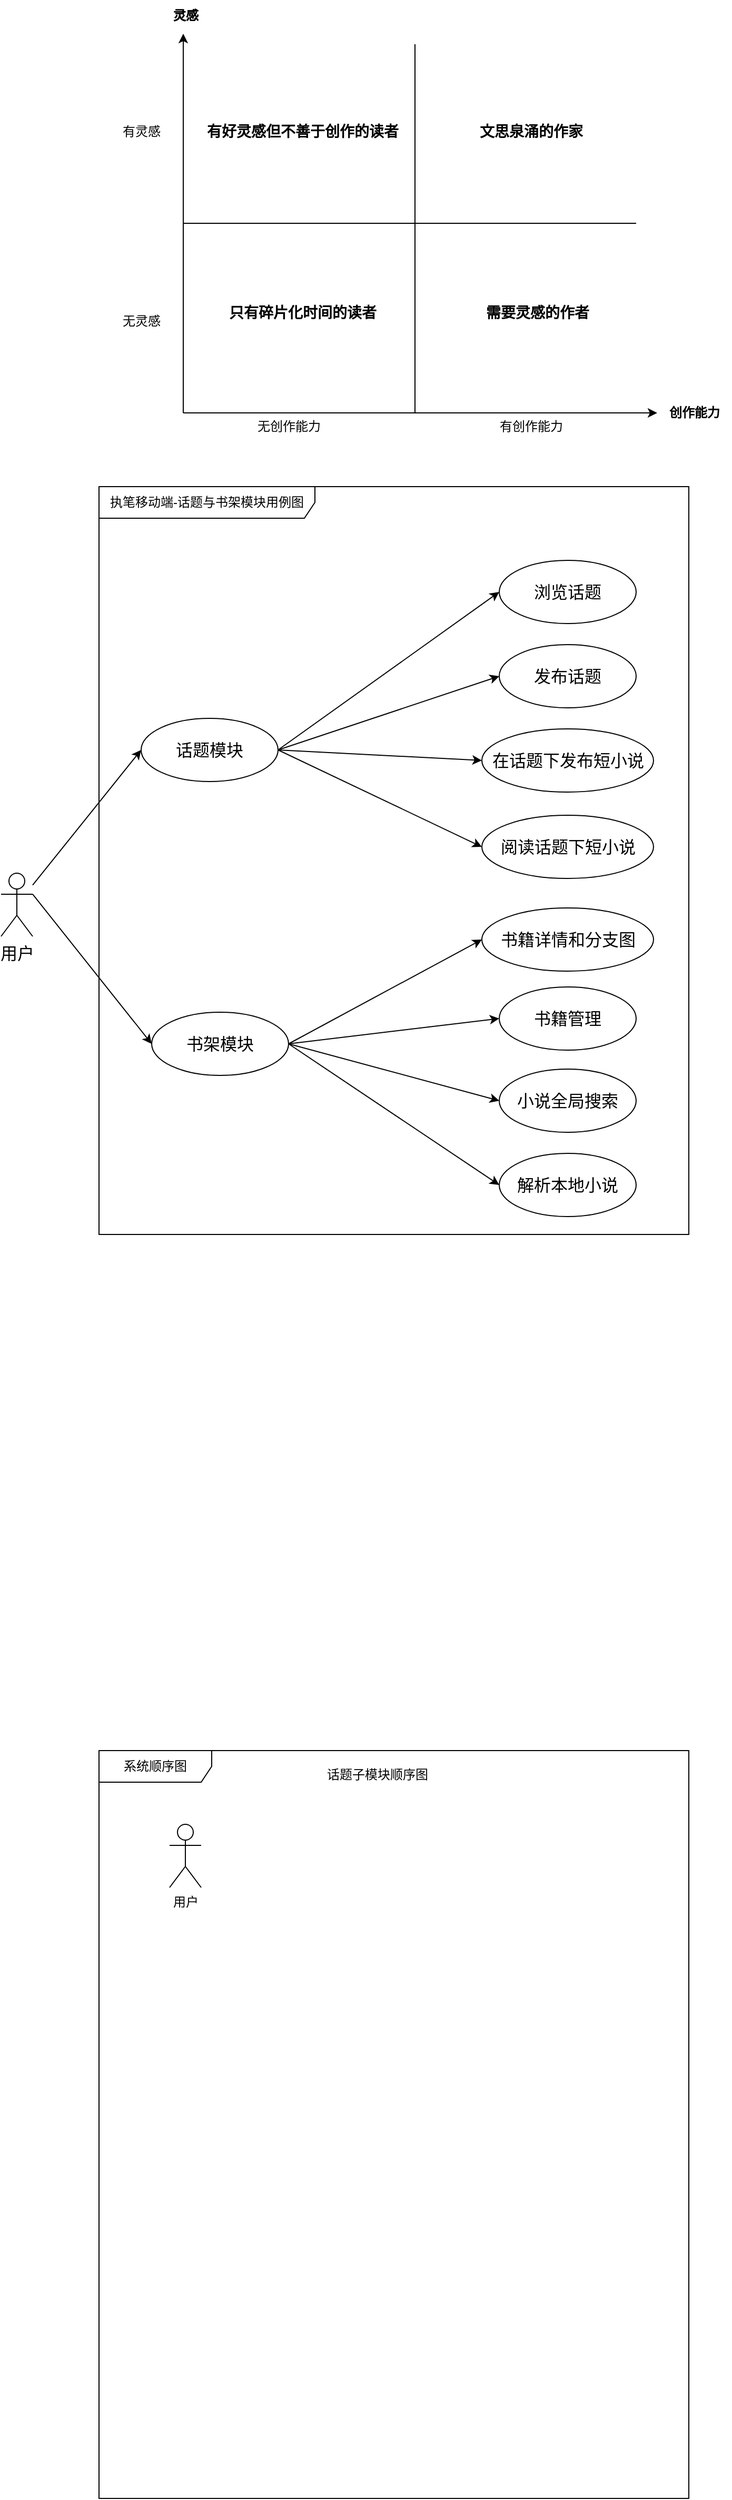 <mxfile version="26.2.13">
  <diagram name="第 1 页" id="5w60ZApVhtlBWwktxhmQ">
    <mxGraphModel dx="997" dy="643" grid="1" gridSize="10" guides="1" tooltips="1" connect="1" arrows="1" fold="1" page="1" pageScale="1" pageWidth="827" pageHeight="1169" math="0" shadow="0">
      <root>
        <mxCell id="0" />
        <mxCell id="1" parent="0" />
        <mxCell id="fj7yE3d4NN2Kqe4ZEAE6-2" value="" style="endArrow=classic;html=1;rounded=0;" parent="1" edge="1">
          <mxGeometry width="50" height="50" relative="1" as="geometry">
            <mxPoint x="390" y="600" as="sourcePoint" />
            <mxPoint x="840" y="600" as="targetPoint" />
          </mxGeometry>
        </mxCell>
        <mxCell id="fj7yE3d4NN2Kqe4ZEAE6-4" value="" style="endArrow=classic;html=1;rounded=0;" parent="1" edge="1">
          <mxGeometry width="50" height="50" relative="1" as="geometry">
            <mxPoint x="390" y="600" as="sourcePoint" />
            <mxPoint x="390" y="240" as="targetPoint" />
          </mxGeometry>
        </mxCell>
        <mxCell id="RaiOMSPYlgh454oG2q4W-1" value="" style="endArrow=none;html=1;rounded=0;" edge="1" parent="1">
          <mxGeometry width="50" height="50" relative="1" as="geometry">
            <mxPoint x="390" y="420" as="sourcePoint" />
            <mxPoint x="820" y="420" as="targetPoint" />
          </mxGeometry>
        </mxCell>
        <mxCell id="RaiOMSPYlgh454oG2q4W-2" value="" style="endArrow=none;html=1;rounded=0;" edge="1" parent="1">
          <mxGeometry width="50" height="50" relative="1" as="geometry">
            <mxPoint x="610" y="600" as="sourcePoint" />
            <mxPoint x="610" y="250" as="targetPoint" />
          </mxGeometry>
        </mxCell>
        <mxCell id="RaiOMSPYlgh454oG2q4W-3" value="&lt;b&gt;创作能力&lt;/b&gt;" style="text;html=1;align=center;verticalAlign=middle;resizable=0;points=[];autosize=1;strokeColor=none;fillColor=none;" vertex="1" parent="1">
          <mxGeometry x="840" y="585" width="70" height="30" as="geometry" />
        </mxCell>
        <mxCell id="RaiOMSPYlgh454oG2q4W-4" value="&lt;b&gt;灵感&lt;/b&gt;" style="text;html=1;align=center;verticalAlign=middle;resizable=0;points=[];autosize=1;strokeColor=none;fillColor=none;" vertex="1" parent="1">
          <mxGeometry x="367" y="208" width="50" height="30" as="geometry" />
        </mxCell>
        <mxCell id="RaiOMSPYlgh454oG2q4W-5" value="&lt;b&gt;灵感&lt;/b&gt;" style="text;html=1;align=center;verticalAlign=middle;resizable=0;points=[];autosize=1;strokeColor=none;fillColor=none;" vertex="1" parent="1">
          <mxGeometry x="367" y="208" width="50" height="30" as="geometry" />
        </mxCell>
        <mxCell id="RaiOMSPYlgh454oG2q4W-6" value="无创作能力" style="text;html=1;align=center;verticalAlign=middle;resizable=0;points=[];autosize=1;strokeColor=none;fillColor=none;" vertex="1" parent="1">
          <mxGeometry x="450" y="598" width="80" height="30" as="geometry" />
        </mxCell>
        <mxCell id="RaiOMSPYlgh454oG2q4W-7" value="有创作能力" style="text;html=1;align=center;verticalAlign=middle;resizable=0;points=[];autosize=1;strokeColor=none;fillColor=none;" vertex="1" parent="1">
          <mxGeometry x="680" y="598" width="80" height="30" as="geometry" />
        </mxCell>
        <mxCell id="RaiOMSPYlgh454oG2q4W-8" value="有灵感" style="text;html=1;align=center;verticalAlign=middle;resizable=0;points=[];autosize=1;strokeColor=none;fillColor=none;" vertex="1" parent="1">
          <mxGeometry x="320" y="318" width="60" height="30" as="geometry" />
        </mxCell>
        <mxCell id="RaiOMSPYlgh454oG2q4W-9" value="无灵感" style="text;html=1;align=center;verticalAlign=middle;resizable=0;points=[];autosize=1;strokeColor=none;fillColor=none;" vertex="1" parent="1">
          <mxGeometry x="320" y="498" width="60" height="30" as="geometry" />
        </mxCell>
        <mxCell id="RaiOMSPYlgh454oG2q4W-10" value="只有碎片化时间的读者" style="text;html=1;align=center;verticalAlign=middle;whiteSpace=wrap;rounded=0;fontStyle=1;fontSize=14;" vertex="1" parent="1">
          <mxGeometry x="417" y="490" width="173" height="30" as="geometry" />
        </mxCell>
        <mxCell id="RaiOMSPYlgh454oG2q4W-11" value="有好灵感但不善于创作的读者" style="text;html=1;align=center;verticalAlign=middle;whiteSpace=wrap;rounded=0;fontStyle=1;fontSize=14;" vertex="1" parent="1">
          <mxGeometry x="407" y="318" width="193" height="30" as="geometry" />
        </mxCell>
        <mxCell id="RaiOMSPYlgh454oG2q4W-12" value="文思泉涌的作家" style="text;html=1;align=center;verticalAlign=middle;whiteSpace=wrap;rounded=0;fontStyle=1;fontSize=14;" vertex="1" parent="1">
          <mxGeometry x="633.5" y="318" width="173" height="30" as="geometry" />
        </mxCell>
        <mxCell id="RaiOMSPYlgh454oG2q4W-13" value="需要灵感的作者" style="text;html=1;align=center;verticalAlign=middle;whiteSpace=wrap;rounded=0;fontStyle=1;fontSize=14;" vertex="1" parent="1">
          <mxGeometry x="640" y="490" width="173" height="30" as="geometry" />
        </mxCell>
        <mxCell id="RaiOMSPYlgh454oG2q4W-15" value="用户" style="shape=umlActor;verticalLabelPosition=bottom;verticalAlign=top;html=1;outlineConnect=0;fontSize=16;" vertex="1" parent="1">
          <mxGeometry x="217" y="1037" width="30" height="60" as="geometry" />
        </mxCell>
        <mxCell id="RaiOMSPYlgh454oG2q4W-32" style="rounded=0;orthogonalLoop=1;jettySize=auto;html=1;entryX=0;entryY=0.5;entryDx=0;entryDy=0;exitX=1;exitY=0.5;exitDx=0;exitDy=0;fontSize=16;" edge="1" parent="1" source="RaiOMSPYlgh454oG2q4W-16" target="RaiOMSPYlgh454oG2q4W-20">
          <mxGeometry relative="1" as="geometry" />
        </mxCell>
        <mxCell id="RaiOMSPYlgh454oG2q4W-16" value="话题模块" style="ellipse;whiteSpace=wrap;html=1;fontSize=16;" vertex="1" parent="1">
          <mxGeometry x="350" y="890" width="130" height="60" as="geometry" />
        </mxCell>
        <mxCell id="RaiOMSPYlgh454oG2q4W-17" value="浏览话题" style="ellipse;whiteSpace=wrap;html=1;fontSize=16;" vertex="1" parent="1">
          <mxGeometry x="690" y="740" width="130" height="60" as="geometry" />
        </mxCell>
        <mxCell id="RaiOMSPYlgh454oG2q4W-18" value="发布话题" style="ellipse;whiteSpace=wrap;html=1;fontSize=16;" vertex="1" parent="1">
          <mxGeometry x="690" y="820" width="130" height="60" as="geometry" />
        </mxCell>
        <mxCell id="RaiOMSPYlgh454oG2q4W-20" value="在话题下发布短小说" style="ellipse;whiteSpace=wrap;html=1;fontSize=16;" vertex="1" parent="1">
          <mxGeometry x="673.5" y="900" width="163" height="60" as="geometry" />
        </mxCell>
        <mxCell id="RaiOMSPYlgh454oG2q4W-24" value="书架模块" style="ellipse;whiteSpace=wrap;html=1;fontSize=16;" vertex="1" parent="1">
          <mxGeometry x="360" y="1169" width="130" height="60" as="geometry" />
        </mxCell>
        <mxCell id="RaiOMSPYlgh454oG2q4W-25" value="书籍管理" style="ellipse;whiteSpace=wrap;html=1;fontSize=16;" vertex="1" parent="1">
          <mxGeometry x="690" y="1145" width="130" height="60" as="geometry" />
        </mxCell>
        <mxCell id="RaiOMSPYlgh454oG2q4W-26" value="解析本地小说" style="ellipse;whiteSpace=wrap;html=1;fontSize=16;" vertex="1" parent="1">
          <mxGeometry x="690" y="1303" width="130" height="60" as="geometry" />
        </mxCell>
        <mxCell id="RaiOMSPYlgh454oG2q4W-27" value="小说全局搜索" style="ellipse;whiteSpace=wrap;html=1;fontSize=16;" vertex="1" parent="1">
          <mxGeometry x="690" y="1223" width="130" height="60" as="geometry" />
        </mxCell>
        <mxCell id="RaiOMSPYlgh454oG2q4W-33" value="" style="endArrow=classic;html=1;rounded=0;entryX=0;entryY=0.5;entryDx=0;entryDy=0;" edge="1" parent="1" source="RaiOMSPYlgh454oG2q4W-15" target="RaiOMSPYlgh454oG2q4W-16">
          <mxGeometry width="50" height="50" relative="1" as="geometry">
            <mxPoint x="300" y="1060" as="sourcePoint" />
            <mxPoint x="350" y="1010" as="targetPoint" />
          </mxGeometry>
        </mxCell>
        <mxCell id="RaiOMSPYlgh454oG2q4W-35" value="" style="endArrow=classic;html=1;rounded=0;entryX=0;entryY=0.5;entryDx=0;entryDy=0;exitX=1;exitY=0.333;exitDx=0;exitDy=0;exitPerimeter=0;" edge="1" parent="1" source="RaiOMSPYlgh454oG2q4W-15" target="RaiOMSPYlgh454oG2q4W-24">
          <mxGeometry width="50" height="50" relative="1" as="geometry">
            <mxPoint x="260" y="1044" as="sourcePoint" />
            <mxPoint x="367" y="1000" as="targetPoint" />
          </mxGeometry>
        </mxCell>
        <mxCell id="RaiOMSPYlgh454oG2q4W-36" value="" style="endArrow=classic;html=1;rounded=0;exitX=1;exitY=0.5;exitDx=0;exitDy=0;entryX=0;entryY=0.5;entryDx=0;entryDy=0;fontSize=16;" edge="1" parent="1" source="RaiOMSPYlgh454oG2q4W-24" target="RaiOMSPYlgh454oG2q4W-25">
          <mxGeometry width="50" height="50" relative="1" as="geometry">
            <mxPoint x="540" y="1240" as="sourcePoint" />
            <mxPoint x="590" y="1190" as="targetPoint" />
          </mxGeometry>
        </mxCell>
        <mxCell id="RaiOMSPYlgh454oG2q4W-37" value="" style="endArrow=classic;html=1;rounded=0;entryX=0;entryY=0.5;entryDx=0;entryDy=0;exitX=1;exitY=0.5;exitDx=0;exitDy=0;fontSize=16;" edge="1" parent="1" source="RaiOMSPYlgh454oG2q4W-24" target="RaiOMSPYlgh454oG2q4W-26">
          <mxGeometry width="50" height="50" relative="1" as="geometry">
            <mxPoint x="490" y="1290" as="sourcePoint" />
            <mxPoint x="580" y="1250" as="targetPoint" />
          </mxGeometry>
        </mxCell>
        <mxCell id="RaiOMSPYlgh454oG2q4W-38" value="" style="endArrow=classic;html=1;rounded=0;entryX=0;entryY=0.5;entryDx=0;entryDy=0;exitX=1;exitY=0.5;exitDx=0;exitDy=0;fontSize=16;" edge="1" parent="1" source="RaiOMSPYlgh454oG2q4W-24" target="RaiOMSPYlgh454oG2q4W-27">
          <mxGeometry width="50" height="50" relative="1" as="geometry">
            <mxPoint x="500" y="1300" as="sourcePoint" />
            <mxPoint x="580" y="1390" as="targetPoint" />
          </mxGeometry>
        </mxCell>
        <mxCell id="RaiOMSPYlgh454oG2q4W-39" style="rounded=0;orthogonalLoop=1;jettySize=auto;html=1;entryX=0;entryY=0.5;entryDx=0;entryDy=0;exitX=1;exitY=0.5;exitDx=0;exitDy=0;fontSize=16;" edge="1" parent="1" source="RaiOMSPYlgh454oG2q4W-16" target="RaiOMSPYlgh454oG2q4W-18">
          <mxGeometry relative="1" as="geometry">
            <mxPoint x="490" y="930" as="sourcePoint" />
            <mxPoint x="784" y="980" as="targetPoint" />
          </mxGeometry>
        </mxCell>
        <mxCell id="RaiOMSPYlgh454oG2q4W-40" style="rounded=0;orthogonalLoop=1;jettySize=auto;html=1;entryX=0;entryY=0.5;entryDx=0;entryDy=0;exitX=1;exitY=0.5;exitDx=0;exitDy=0;fontSize=16;" edge="1" parent="1" source="RaiOMSPYlgh454oG2q4W-16" target="RaiOMSPYlgh454oG2q4W-17">
          <mxGeometry relative="1" as="geometry">
            <mxPoint x="490" y="930" as="sourcePoint" />
            <mxPoint x="770" y="900" as="targetPoint" />
          </mxGeometry>
        </mxCell>
        <mxCell id="RaiOMSPYlgh454oG2q4W-45" value="执笔移动端-话题与书架模块用例图" style="shape=umlFrame;whiteSpace=wrap;html=1;pointerEvents=0;width=205;height=30;" vertex="1" parent="1">
          <mxGeometry x="310" y="670" width="560" height="710" as="geometry" />
        </mxCell>
        <mxCell id="RaiOMSPYlgh454oG2q4W-46" value="阅读话题下短小说" style="ellipse;whiteSpace=wrap;html=1;fontSize=16;" vertex="1" parent="1">
          <mxGeometry x="673.5" y="982" width="163" height="60" as="geometry" />
        </mxCell>
        <mxCell id="RaiOMSPYlgh454oG2q4W-48" style="rounded=0;orthogonalLoop=1;jettySize=auto;html=1;entryX=0;entryY=0.5;entryDx=0;entryDy=0;fontSize=16;" edge="1" parent="1" target="RaiOMSPYlgh454oG2q4W-46">
          <mxGeometry relative="1" as="geometry">
            <mxPoint x="480" y="920" as="sourcePoint" />
            <mxPoint x="683" y="950" as="targetPoint" />
          </mxGeometry>
        </mxCell>
        <mxCell id="RaiOMSPYlgh454oG2q4W-49" value="书籍详情和分支图" style="ellipse;whiteSpace=wrap;html=1;fontSize=16;" vertex="1" parent="1">
          <mxGeometry x="673.5" y="1070" width="163" height="60" as="geometry" />
        </mxCell>
        <mxCell id="RaiOMSPYlgh454oG2q4W-51" value="" style="endArrow=classic;html=1;rounded=0;exitX=1;exitY=0.5;exitDx=0;exitDy=0;entryX=0;entryY=0.5;entryDx=0;entryDy=0;fontSize=16;" edge="1" parent="1" source="RaiOMSPYlgh454oG2q4W-24" target="RaiOMSPYlgh454oG2q4W-49">
          <mxGeometry width="50" height="50" relative="1" as="geometry">
            <mxPoint x="490" y="1330" as="sourcePoint" />
            <mxPoint x="700" y="1252" as="targetPoint" />
          </mxGeometry>
        </mxCell>
        <mxCell id="RaiOMSPYlgh454oG2q4W-52" value="系统顺序图" style="shape=umlFrame;whiteSpace=wrap;html=1;pointerEvents=0;width=107;height=30;" vertex="1" parent="1">
          <mxGeometry x="310" y="1870" width="560" height="710" as="geometry" />
        </mxCell>
        <mxCell id="RaiOMSPYlgh454oG2q4W-53" value="话题子模块顺序图" style="text;html=1;align=center;verticalAlign=middle;resizable=0;points=[];autosize=1;strokeColor=none;fillColor=none;" vertex="1" parent="1">
          <mxGeometry x="513.5" y="1878" width="120" height="30" as="geometry" />
        </mxCell>
        <mxCell id="RaiOMSPYlgh454oG2q4W-54" value="用户" style="shape=umlActor;verticalLabelPosition=bottom;verticalAlign=top;html=1;outlineConnect=0;" vertex="1" parent="1">
          <mxGeometry x="377" y="1940" width="30" height="60" as="geometry" />
        </mxCell>
      </root>
    </mxGraphModel>
  </diagram>
</mxfile>
